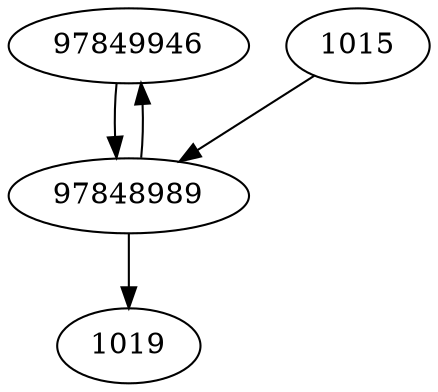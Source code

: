 strict digraph  {
97849946;
1019;
97848989;
1015;
97849946 -> 97848989;
97848989 -> 97849946;
97848989 -> 1019;
1015 -> 97848989;
}
